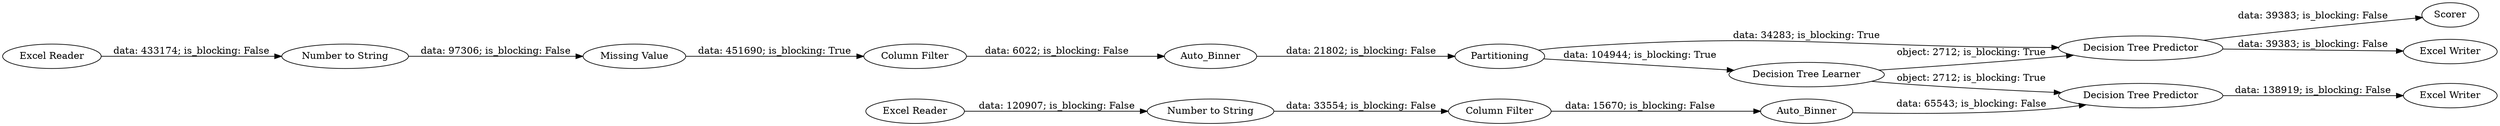digraph {
	"-7788243400918724746_13" [label="Decision Tree Predictor"]
	"-7788243400918724746_2" [label="Number to String"]
	"-7788243400918724746_3" [label="Missing Value"]
	"-7788243400918724746_15" [label="Excel Writer"]
	"-7788243400918724746_10" [label="Number to String"]
	"-7788243400918724746_16" [label=Scorer]
	"-7788243400918724746_1" [label="Excel Reader"]
	"-7788243400918724746_17" [label="Excel Writer"]
	"-7788243400918724746_8" [label="Decision Tree Predictor"]
	"-7788243400918724746_7" [label="Decision Tree Learner"]
	"-7788243400918724746_9" [label="Excel Reader"]
	"-7788243400918724746_5" [label=Auto_Binner]
	"-7788243400918724746_11" [label="Column Filter"]
	"-7788243400918724746_4" [label="Column Filter"]
	"-7788243400918724746_6" [label=Partitioning]
	"-7788243400918724746_12" [label=Auto_Binner]
	"-7788243400918724746_2" -> "-7788243400918724746_3" [label="data: 97306; is_blocking: False"]
	"-7788243400918724746_1" -> "-7788243400918724746_2" [label="data: 433174; is_blocking: False"]
	"-7788243400918724746_6" -> "-7788243400918724746_7" [label="data: 104944; is_blocking: True"]
	"-7788243400918724746_5" -> "-7788243400918724746_6" [label="data: 21802; is_blocking: False"]
	"-7788243400918724746_13" -> "-7788243400918724746_15" [label="data: 138919; is_blocking: False"]
	"-7788243400918724746_8" -> "-7788243400918724746_16" [label="data: 39383; is_blocking: False"]
	"-7788243400918724746_3" -> "-7788243400918724746_4" [label="data: 451690; is_blocking: True"]
	"-7788243400918724746_10" -> "-7788243400918724746_11" [label="data: 33554; is_blocking: False"]
	"-7788243400918724746_4" -> "-7788243400918724746_5" [label="data: 6022; is_blocking: False"]
	"-7788243400918724746_7" -> "-7788243400918724746_13" [label="object: 2712; is_blocking: True"]
	"-7788243400918724746_8" -> "-7788243400918724746_17" [label="data: 39383; is_blocking: False"]
	"-7788243400918724746_6" -> "-7788243400918724746_8" [label="data: 34283; is_blocking: True"]
	"-7788243400918724746_9" -> "-7788243400918724746_10" [label="data: 120907; is_blocking: False"]
	"-7788243400918724746_11" -> "-7788243400918724746_12" [label="data: 15670; is_blocking: False"]
	"-7788243400918724746_12" -> "-7788243400918724746_13" [label="data: 65543; is_blocking: False"]
	"-7788243400918724746_7" -> "-7788243400918724746_8" [label="object: 2712; is_blocking: True"]
	rankdir=LR
}
